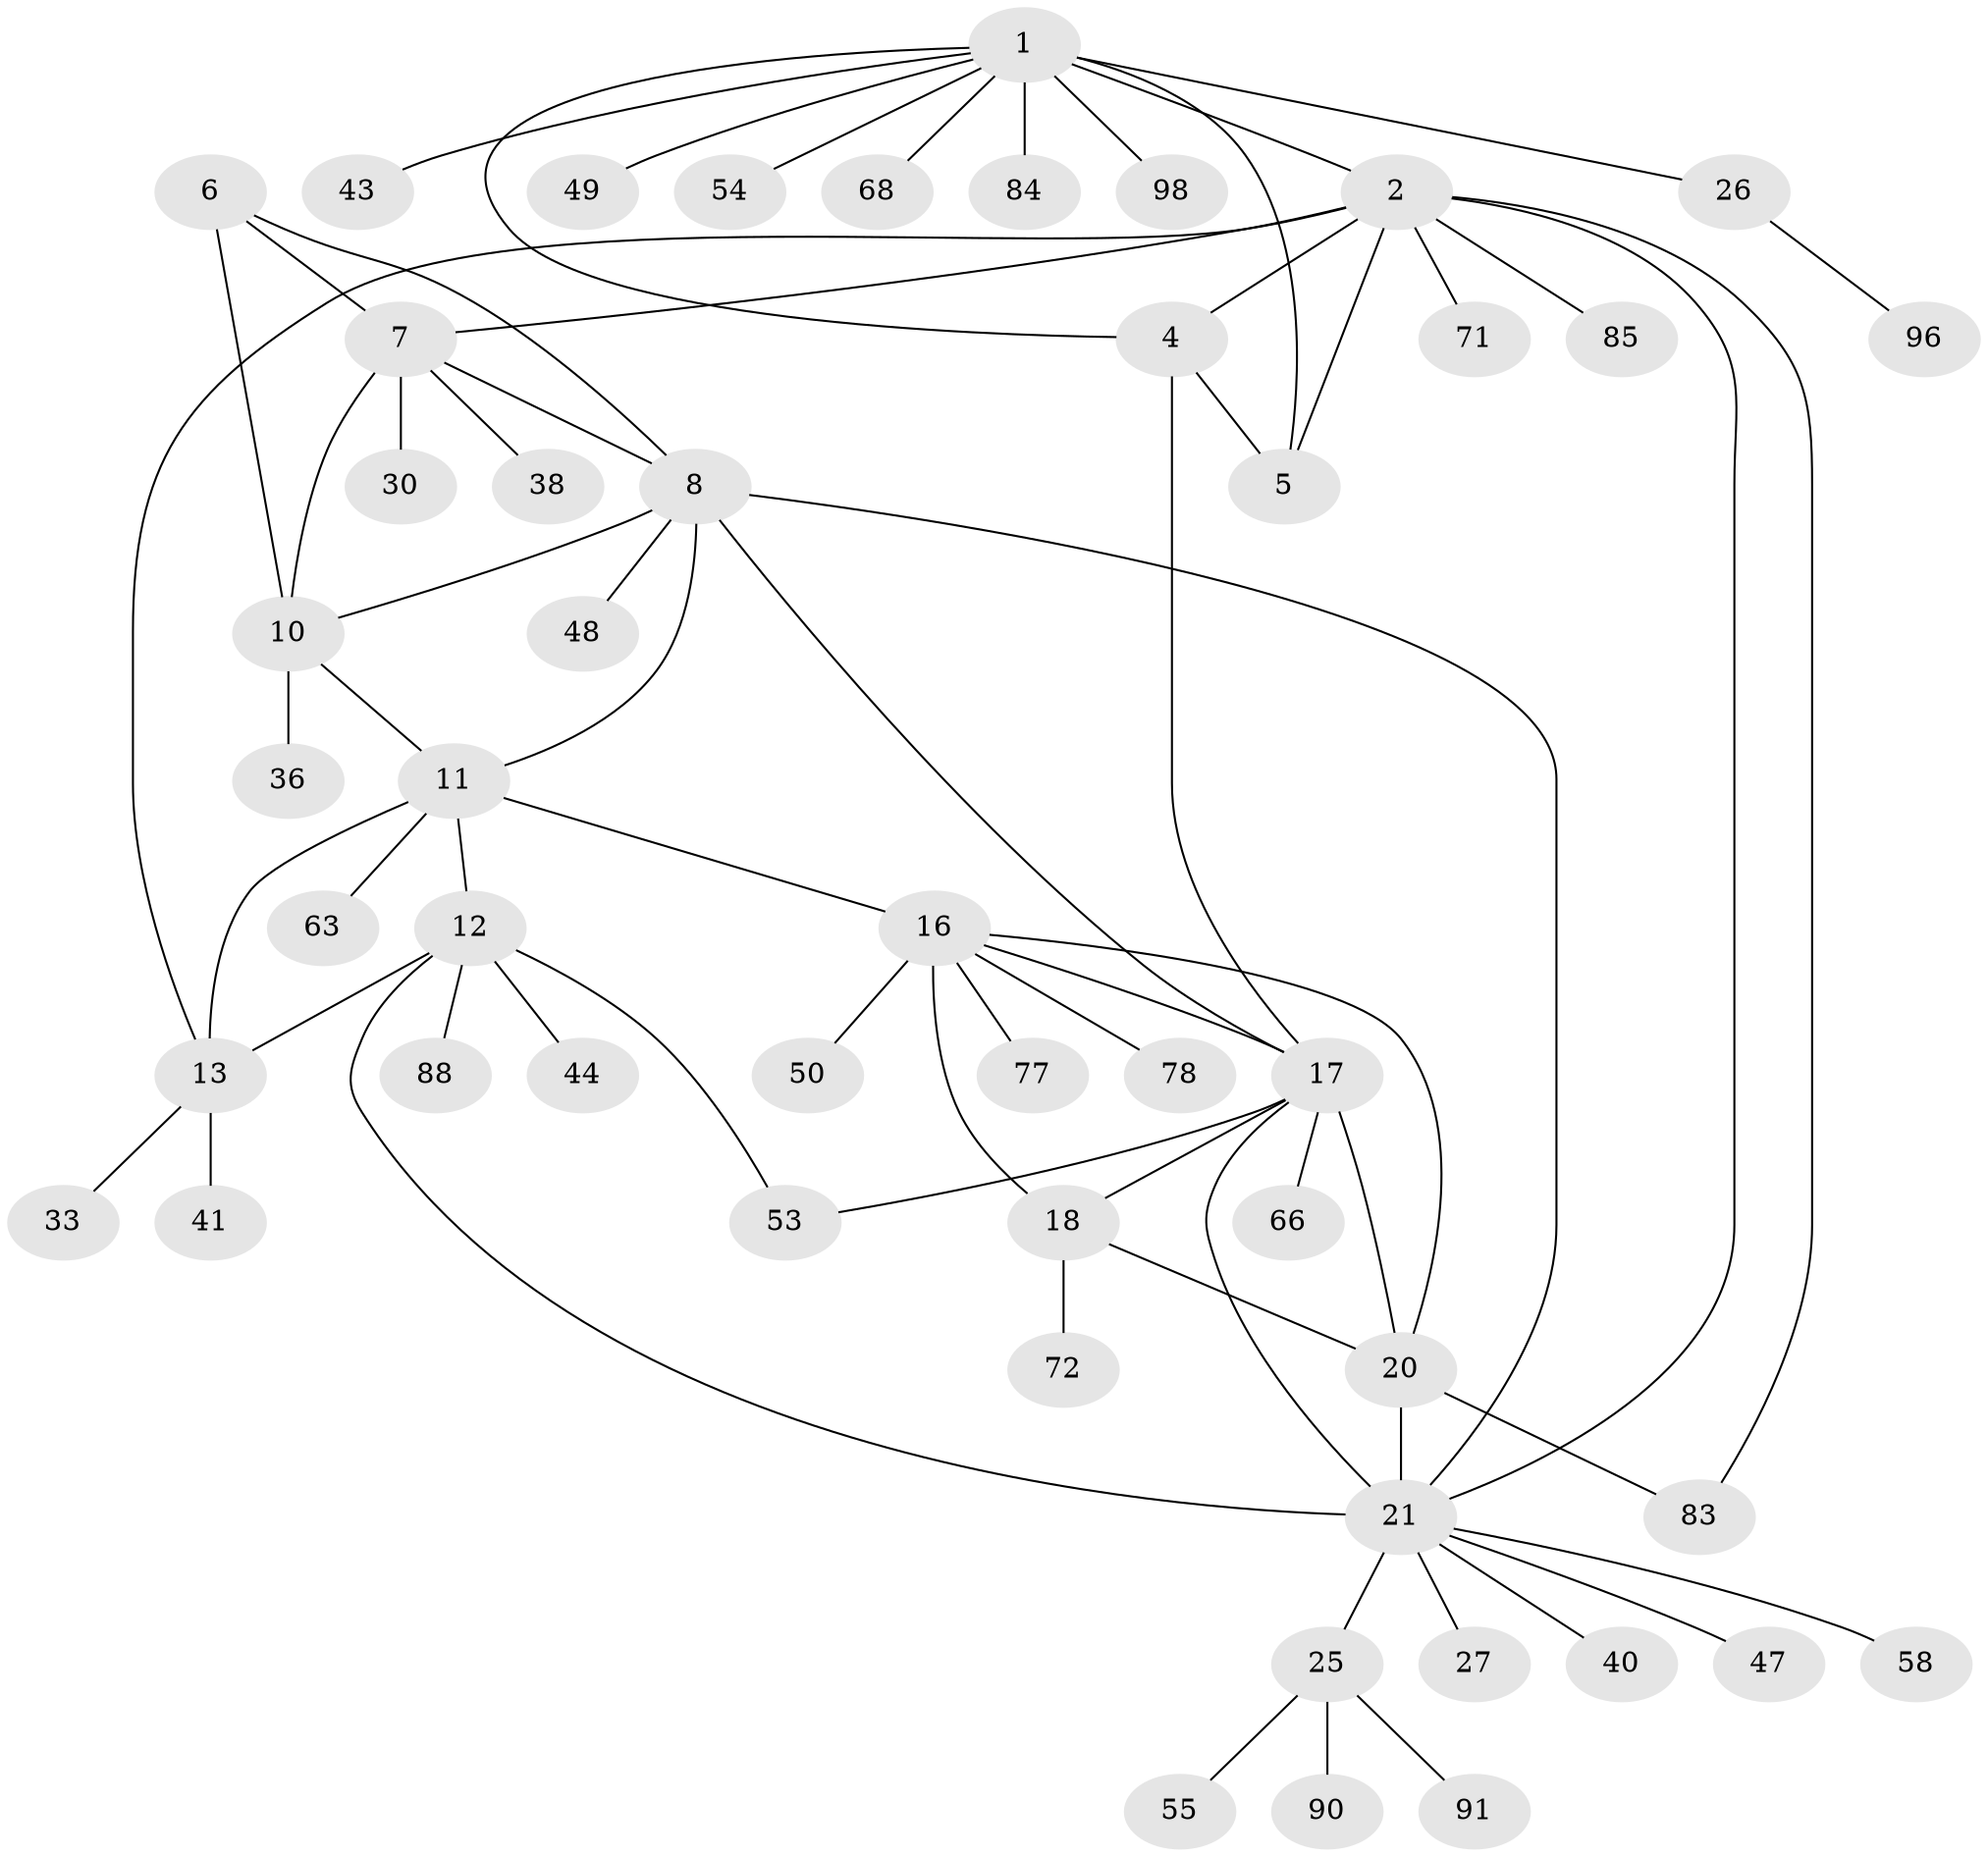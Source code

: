 // original degree distribution, {8: 0.04, 10: 0.02, 9: 0.05, 5: 0.06, 4: 0.01, 7: 0.04, 11: 0.01, 6: 0.01, 13: 0.01, 2: 0.1, 1: 0.63, 3: 0.02}
// Generated by graph-tools (version 1.1) at 2025/15/03/09/25 04:15:58]
// undirected, 50 vertices, 69 edges
graph export_dot {
graph [start="1"]
  node [color=gray90,style=filled];
  1 [super="+3+46"];
  2;
  4;
  5 [super="+86"];
  6;
  7 [super="+31+79+87+9"];
  8 [super="+52+81"];
  10 [super="+35+69+76"];
  11 [super="+37+14"];
  12;
  13;
  16;
  17;
  18 [super="+19+32+93+39+42+45"];
  20 [super="+92+95+59+28"];
  21 [super="+89+73+22+24"];
  25;
  26;
  27;
  30 [super="+100"];
  33;
  36;
  38;
  40;
  41;
  43;
  44;
  47;
  48;
  49;
  50 [super="+62"];
  53 [super="+64"];
  54;
  55 [super="+80"];
  58;
  63;
  66;
  68;
  71;
  72;
  77;
  78;
  83 [super="+97"];
  84;
  85;
  88;
  90;
  91;
  96;
  98;
  1 -- 2 [weight=2];
  1 -- 4 [weight=2];
  1 -- 5 [weight=2];
  1 -- 43;
  1 -- 49;
  1 -- 84;
  1 -- 98;
  1 -- 68;
  1 -- 54;
  1 -- 26;
  2 -- 4;
  2 -- 5;
  2 -- 13;
  2 -- 71;
  2 -- 83;
  2 -- 85;
  2 -- 21;
  2 -- 7;
  4 -- 5;
  4 -- 17;
  6 -- 7 [weight=2];
  6 -- 8;
  6 -- 10;
  7 -- 8 [weight=2];
  7 -- 10 [weight=2];
  7 -- 30;
  7 -- 38;
  8 -- 10;
  8 -- 17;
  8 -- 48;
  8 -- 21;
  8 -- 11;
  10 -- 36;
  10 -- 11;
  11 -- 12 [weight=3];
  11 -- 13 [weight=3];
  11 -- 16;
  11 -- 63;
  12 -- 13;
  12 -- 44;
  12 -- 53;
  12 -- 88;
  12 -- 21;
  13 -- 33;
  13 -- 41;
  16 -- 17;
  16 -- 18 [weight=2];
  16 -- 20;
  16 -- 50;
  16 -- 77;
  16 -- 78;
  17 -- 18 [weight=2];
  17 -- 20;
  17 -- 53;
  17 -- 66;
  17 -- 21;
  18 -- 20 [weight=2];
  18 -- 72;
  20 -- 83;
  20 -- 21;
  21 -- 25 [weight=4];
  21 -- 40;
  21 -- 27;
  21 -- 47;
  21 -- 58;
  25 -- 55;
  25 -- 90;
  25 -- 91;
  26 -- 96;
}
